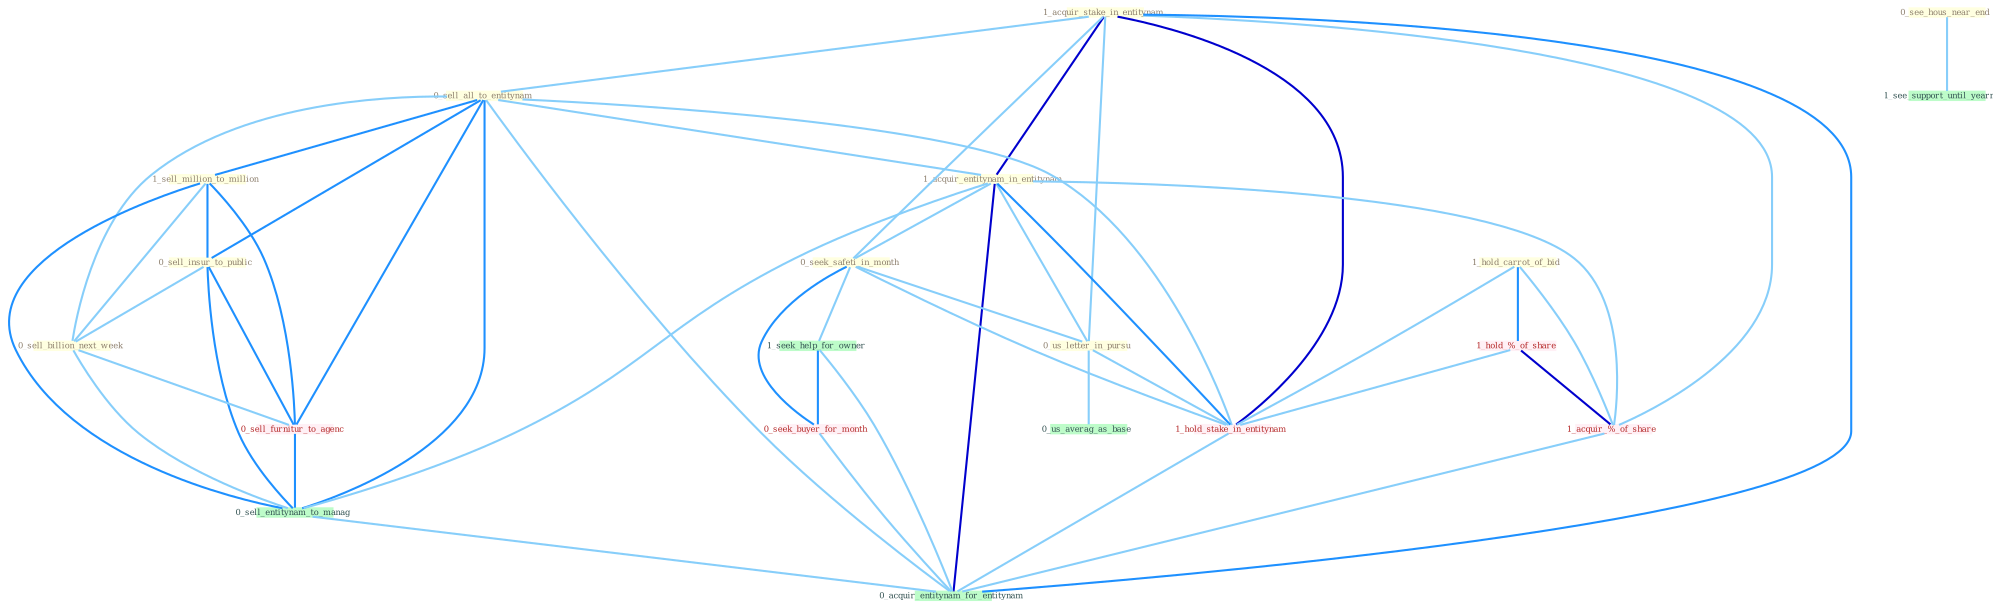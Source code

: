 Graph G{ 
    node
    [shape=polygon,style=filled,width=.5,height=.06,color="#BDFCC9",fixedsize=true,fontsize=4,
    fontcolor="#2f4f4f"];
    {node
    [color="#ffffe0", fontcolor="#8b7d6b"] "1_acquir_stake_in_entitynam " "0_sell_all_to_entitynam " "1_hold_carrot_of_bid " "1_sell_million_to_million " "0_sell_insur_to_public " "1_acquir_entitynam_in_entitynam " "0_sell_billion_next_week " "0_seek_safeti_in_month " "0_us_letter_in_pursu " "0_see_hous_near_end "}
{node [color="#fff0f5", fontcolor="#b22222"] "1_hold_%_of_share " "1_hold_stake_in_entitynam " "0_seek_buyer_for_month " "1_acquir_%_of_share " "0_sell_furnitur_to_agenc "}
edge [color="#B0E2FF"];

	"1_acquir_stake_in_entitynam " -- "0_sell_all_to_entitynam " [w="1", color="#87cefa" ];
	"1_acquir_stake_in_entitynam " -- "1_acquir_entitynam_in_entitynam " [w="3", color="#0000cd" , len=0.6];
	"1_acquir_stake_in_entitynam " -- "0_seek_safeti_in_month " [w="1", color="#87cefa" ];
	"1_acquir_stake_in_entitynam " -- "0_us_letter_in_pursu " [w="1", color="#87cefa" ];
	"1_acquir_stake_in_entitynam " -- "1_hold_stake_in_entitynam " [w="3", color="#0000cd" , len=0.6];
	"1_acquir_stake_in_entitynam " -- "1_acquir_%_of_share " [w="1", color="#87cefa" ];
	"1_acquir_stake_in_entitynam " -- "0_acquir_entitynam_for_entitynam " [w="2", color="#1e90ff" , len=0.8];
	"0_sell_all_to_entitynam " -- "1_sell_million_to_million " [w="2", color="#1e90ff" , len=0.8];
	"0_sell_all_to_entitynam " -- "0_sell_insur_to_public " [w="2", color="#1e90ff" , len=0.8];
	"0_sell_all_to_entitynam " -- "1_acquir_entitynam_in_entitynam " [w="1", color="#87cefa" ];
	"0_sell_all_to_entitynam " -- "0_sell_billion_next_week " [w="1", color="#87cefa" ];
	"0_sell_all_to_entitynam " -- "1_hold_stake_in_entitynam " [w="1", color="#87cefa" ];
	"0_sell_all_to_entitynam " -- "0_sell_furnitur_to_agenc " [w="2", color="#1e90ff" , len=0.8];
	"0_sell_all_to_entitynam " -- "0_sell_entitynam_to_manag " [w="2", color="#1e90ff" , len=0.8];
	"0_sell_all_to_entitynam " -- "0_acquir_entitynam_for_entitynam " [w="1", color="#87cefa" ];
	"1_hold_carrot_of_bid " -- "1_hold_%_of_share " [w="2", color="#1e90ff" , len=0.8];
	"1_hold_carrot_of_bid " -- "1_hold_stake_in_entitynam " [w="1", color="#87cefa" ];
	"1_hold_carrot_of_bid " -- "1_acquir_%_of_share " [w="1", color="#87cefa" ];
	"1_sell_million_to_million " -- "0_sell_insur_to_public " [w="2", color="#1e90ff" , len=0.8];
	"1_sell_million_to_million " -- "0_sell_billion_next_week " [w="1", color="#87cefa" ];
	"1_sell_million_to_million " -- "0_sell_furnitur_to_agenc " [w="2", color="#1e90ff" , len=0.8];
	"1_sell_million_to_million " -- "0_sell_entitynam_to_manag " [w="2", color="#1e90ff" , len=0.8];
	"0_sell_insur_to_public " -- "0_sell_billion_next_week " [w="1", color="#87cefa" ];
	"0_sell_insur_to_public " -- "0_sell_furnitur_to_agenc " [w="2", color="#1e90ff" , len=0.8];
	"0_sell_insur_to_public " -- "0_sell_entitynam_to_manag " [w="2", color="#1e90ff" , len=0.8];
	"1_acquir_entitynam_in_entitynam " -- "0_seek_safeti_in_month " [w="1", color="#87cefa" ];
	"1_acquir_entitynam_in_entitynam " -- "0_us_letter_in_pursu " [w="1", color="#87cefa" ];
	"1_acquir_entitynam_in_entitynam " -- "1_hold_stake_in_entitynam " [w="2", color="#1e90ff" , len=0.8];
	"1_acquir_entitynam_in_entitynam " -- "1_acquir_%_of_share " [w="1", color="#87cefa" ];
	"1_acquir_entitynam_in_entitynam " -- "0_sell_entitynam_to_manag " [w="1", color="#87cefa" ];
	"1_acquir_entitynam_in_entitynam " -- "0_acquir_entitynam_for_entitynam " [w="3", color="#0000cd" , len=0.6];
	"0_sell_billion_next_week " -- "0_sell_furnitur_to_agenc " [w="1", color="#87cefa" ];
	"0_sell_billion_next_week " -- "0_sell_entitynam_to_manag " [w="1", color="#87cefa" ];
	"0_seek_safeti_in_month " -- "0_us_letter_in_pursu " [w="1", color="#87cefa" ];
	"0_seek_safeti_in_month " -- "1_hold_stake_in_entitynam " [w="1", color="#87cefa" ];
	"0_seek_safeti_in_month " -- "1_seek_help_for_owner " [w="1", color="#87cefa" ];
	"0_seek_safeti_in_month " -- "0_seek_buyer_for_month " [w="2", color="#1e90ff" , len=0.8];
	"0_us_letter_in_pursu " -- "1_hold_stake_in_entitynam " [w="1", color="#87cefa" ];
	"0_us_letter_in_pursu " -- "0_us_averag_as_base " [w="1", color="#87cefa" ];
	"0_see_hous_near_end " -- "1_see_support_until_yearnum " [w="1", color="#87cefa" ];
	"1_hold_%_of_share " -- "1_hold_stake_in_entitynam " [w="1", color="#87cefa" ];
	"1_hold_%_of_share " -- "1_acquir_%_of_share " [w="3", color="#0000cd" , len=0.6];
	"1_hold_stake_in_entitynam " -- "0_acquir_entitynam_for_entitynam " [w="1", color="#87cefa" ];
	"1_seek_help_for_owner " -- "0_seek_buyer_for_month " [w="2", color="#1e90ff" , len=0.8];
	"1_seek_help_for_owner " -- "0_acquir_entitynam_for_entitynam " [w="1", color="#87cefa" ];
	"0_seek_buyer_for_month " -- "0_acquir_entitynam_for_entitynam " [w="1", color="#87cefa" ];
	"1_acquir_%_of_share " -- "0_acquir_entitynam_for_entitynam " [w="1", color="#87cefa" ];
	"0_sell_furnitur_to_agenc " -- "0_sell_entitynam_to_manag " [w="2", color="#1e90ff" , len=0.8];
	"0_sell_entitynam_to_manag " -- "0_acquir_entitynam_for_entitynam " [w="1", color="#87cefa" ];
}